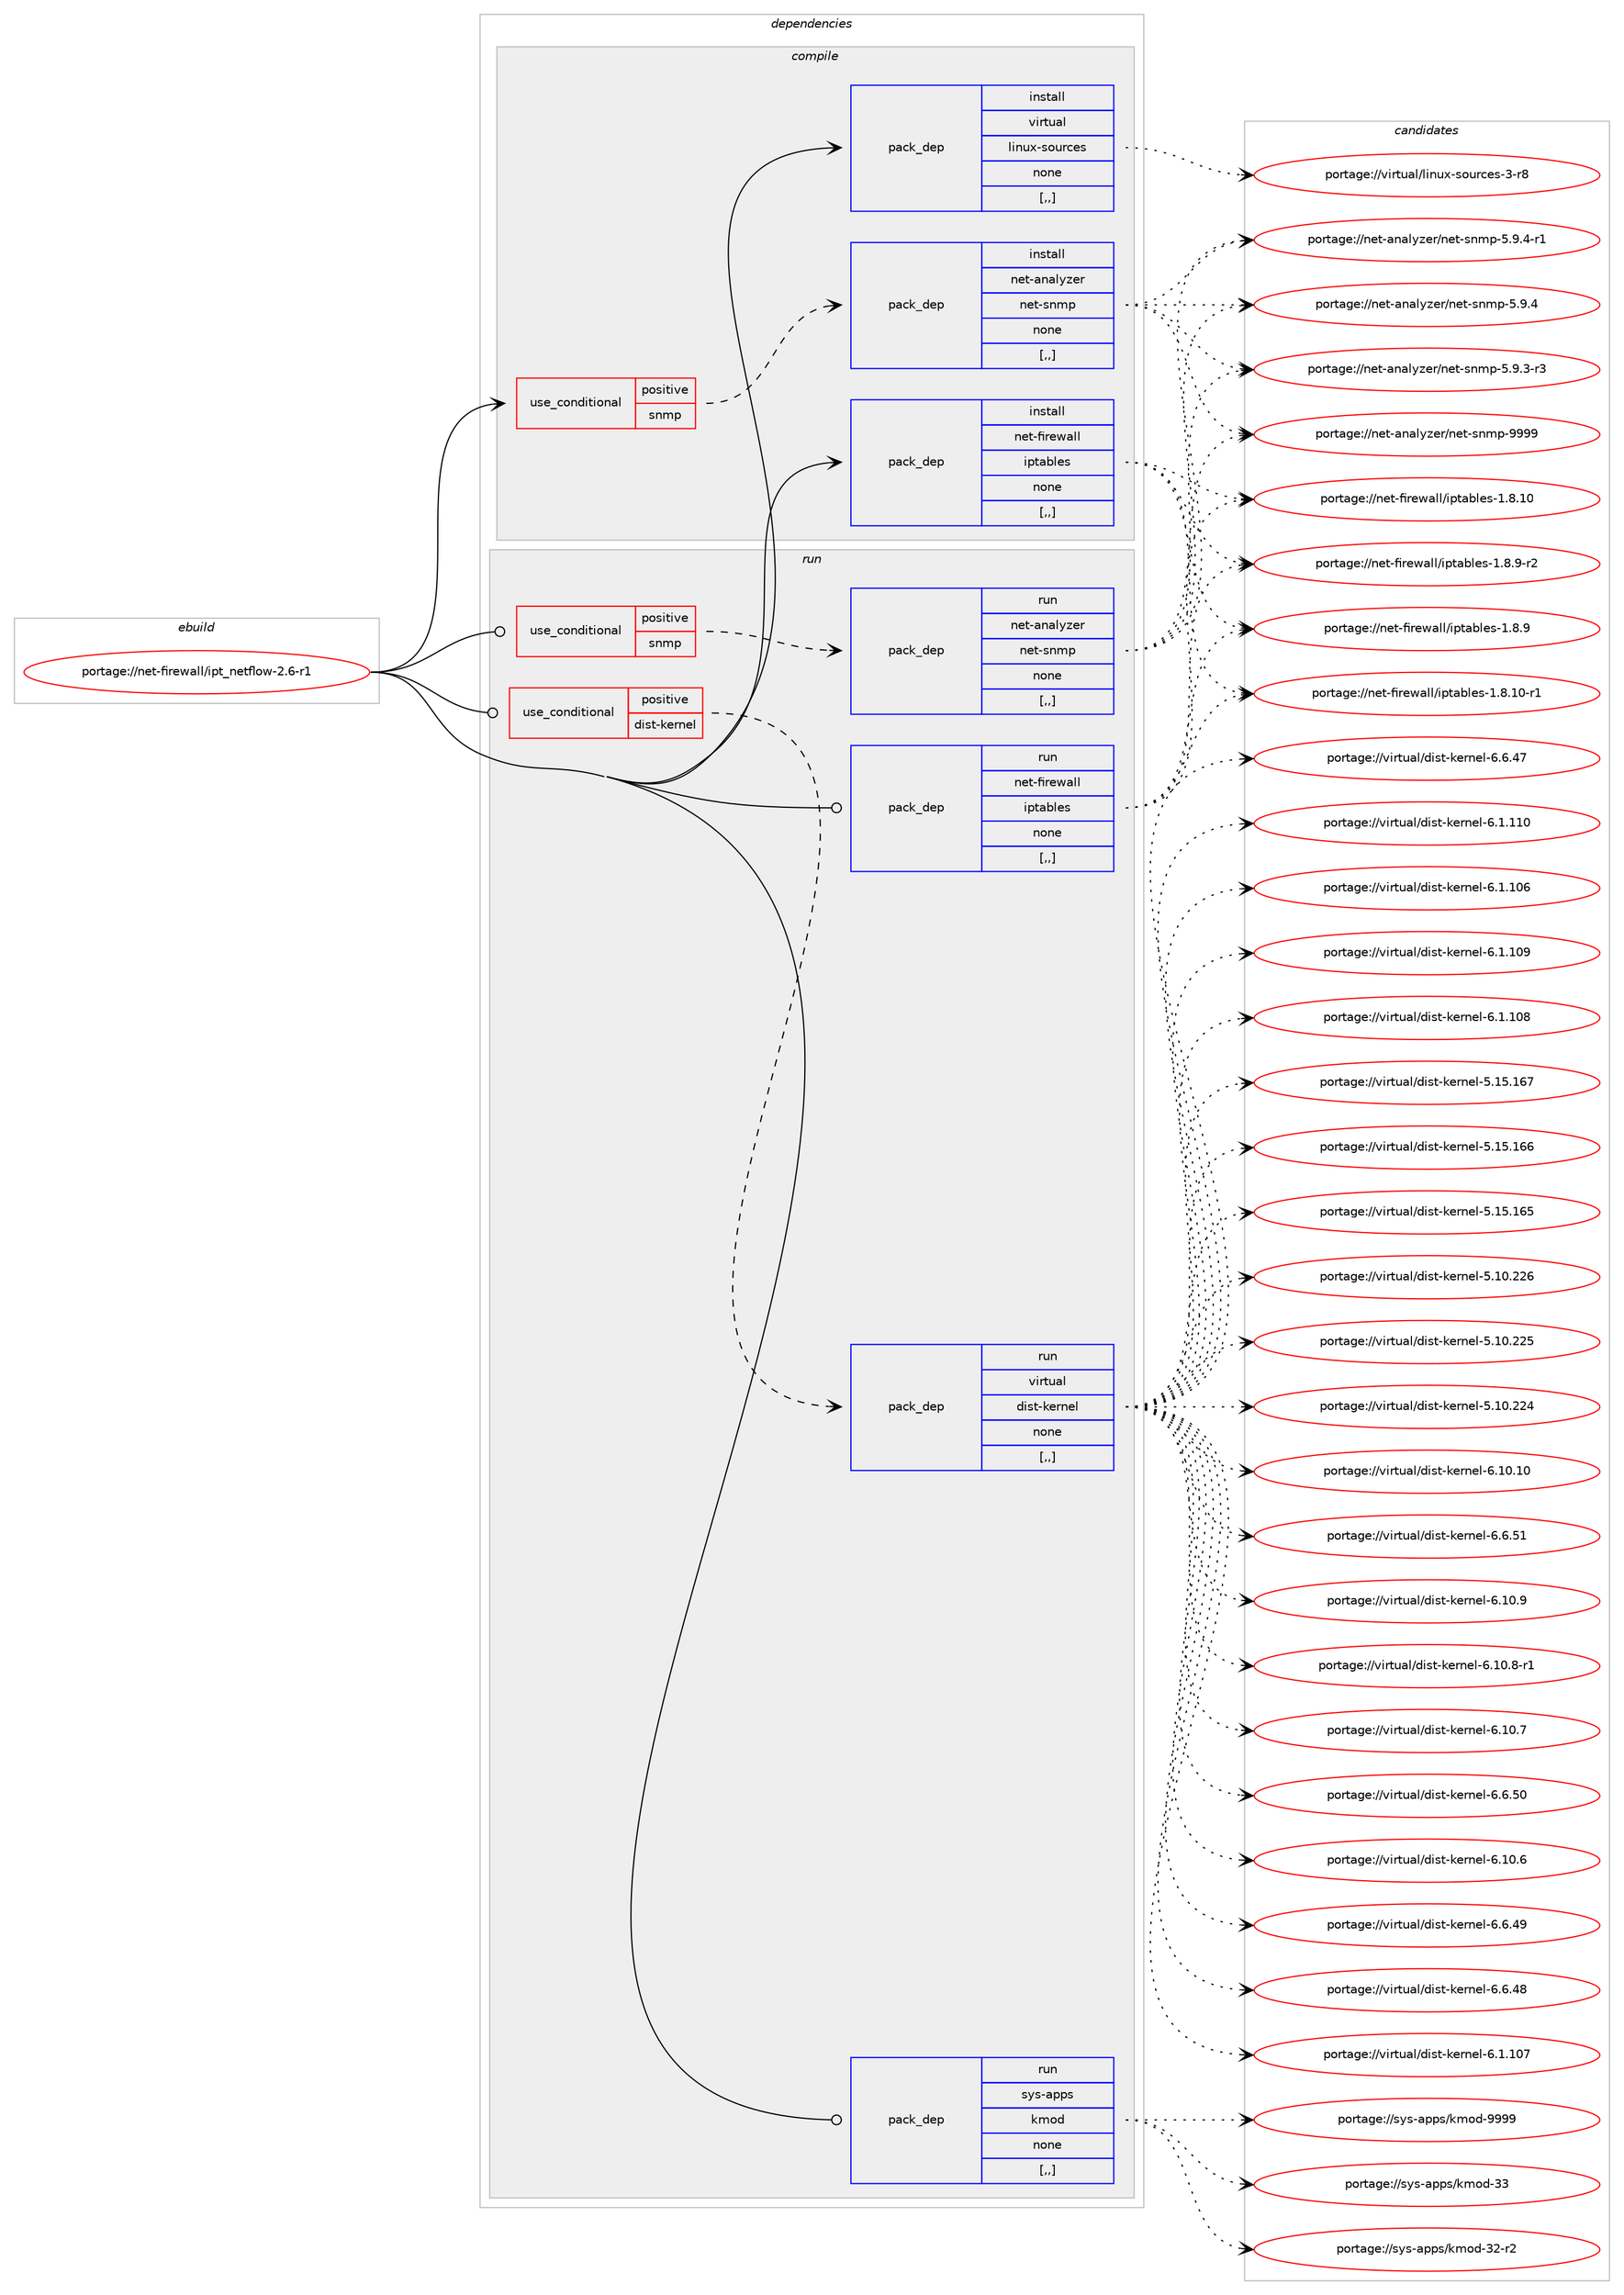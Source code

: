 digraph prolog {

# *************
# Graph options
# *************

newrank=true;
concentrate=true;
compound=true;
graph [rankdir=LR,fontname=Helvetica,fontsize=10,ranksep=1.5];#, ranksep=2.5, nodesep=0.2];
edge  [arrowhead=vee];
node  [fontname=Helvetica,fontsize=10];

# **********
# The ebuild
# **********

subgraph cluster_leftcol {
color=gray;
label=<<i>ebuild</i>>;
id [label="portage://net-firewall/ipt_netflow-2.6-r1", color=red, width=4, href="../net-firewall/ipt_netflow-2.6-r1.svg"];
}

# ****************
# The dependencies
# ****************

subgraph cluster_midcol {
color=gray;
label=<<i>dependencies</i>>;
subgraph cluster_compile {
fillcolor="#eeeeee";
style=filled;
label=<<i>compile</i>>;
subgraph cond224519 {
dependency859176 [label=<<TABLE BORDER="0" CELLBORDER="1" CELLSPACING="0" CELLPADDING="4"><TR><TD ROWSPAN="3" CELLPADDING="10">use_conditional</TD></TR><TR><TD>positive</TD></TR><TR><TD>snmp</TD></TR></TABLE>>, shape=none, color=red];
subgraph pack628297 {
dependency859177 [label=<<TABLE BORDER="0" CELLBORDER="1" CELLSPACING="0" CELLPADDING="4" WIDTH="220"><TR><TD ROWSPAN="6" CELLPADDING="30">pack_dep</TD></TR><TR><TD WIDTH="110">install</TD></TR><TR><TD>net-analyzer</TD></TR><TR><TD>net-snmp</TD></TR><TR><TD>none</TD></TR><TR><TD>[,,]</TD></TR></TABLE>>, shape=none, color=blue];
}
dependency859176:e -> dependency859177:w [weight=20,style="dashed",arrowhead="vee"];
}
id:e -> dependency859176:w [weight=20,style="solid",arrowhead="vee"];
subgraph pack628298 {
dependency859178 [label=<<TABLE BORDER="0" CELLBORDER="1" CELLSPACING="0" CELLPADDING="4" WIDTH="220"><TR><TD ROWSPAN="6" CELLPADDING="30">pack_dep</TD></TR><TR><TD WIDTH="110">install</TD></TR><TR><TD>net-firewall</TD></TR><TR><TD>iptables</TD></TR><TR><TD>none</TD></TR><TR><TD>[,,]</TD></TR></TABLE>>, shape=none, color=blue];
}
id:e -> dependency859178:w [weight=20,style="solid",arrowhead="vee"];
subgraph pack628299 {
dependency859179 [label=<<TABLE BORDER="0" CELLBORDER="1" CELLSPACING="0" CELLPADDING="4" WIDTH="220"><TR><TD ROWSPAN="6" CELLPADDING="30">pack_dep</TD></TR><TR><TD WIDTH="110">install</TD></TR><TR><TD>virtual</TD></TR><TR><TD>linux-sources</TD></TR><TR><TD>none</TD></TR><TR><TD>[,,]</TD></TR></TABLE>>, shape=none, color=blue];
}
id:e -> dependency859179:w [weight=20,style="solid",arrowhead="vee"];
}
subgraph cluster_compileandrun {
fillcolor="#eeeeee";
style=filled;
label=<<i>compile and run</i>>;
}
subgraph cluster_run {
fillcolor="#eeeeee";
style=filled;
label=<<i>run</i>>;
subgraph cond224520 {
dependency859180 [label=<<TABLE BORDER="0" CELLBORDER="1" CELLSPACING="0" CELLPADDING="4"><TR><TD ROWSPAN="3" CELLPADDING="10">use_conditional</TD></TR><TR><TD>positive</TD></TR><TR><TD>dist-kernel</TD></TR></TABLE>>, shape=none, color=red];
subgraph pack628300 {
dependency859181 [label=<<TABLE BORDER="0" CELLBORDER="1" CELLSPACING="0" CELLPADDING="4" WIDTH="220"><TR><TD ROWSPAN="6" CELLPADDING="30">pack_dep</TD></TR><TR><TD WIDTH="110">run</TD></TR><TR><TD>virtual</TD></TR><TR><TD>dist-kernel</TD></TR><TR><TD>none</TD></TR><TR><TD>[,,]</TD></TR></TABLE>>, shape=none, color=blue];
}
dependency859180:e -> dependency859181:w [weight=20,style="dashed",arrowhead="vee"];
}
id:e -> dependency859180:w [weight=20,style="solid",arrowhead="odot"];
subgraph cond224521 {
dependency859182 [label=<<TABLE BORDER="0" CELLBORDER="1" CELLSPACING="0" CELLPADDING="4"><TR><TD ROWSPAN="3" CELLPADDING="10">use_conditional</TD></TR><TR><TD>positive</TD></TR><TR><TD>snmp</TD></TR></TABLE>>, shape=none, color=red];
subgraph pack628301 {
dependency859183 [label=<<TABLE BORDER="0" CELLBORDER="1" CELLSPACING="0" CELLPADDING="4" WIDTH="220"><TR><TD ROWSPAN="6" CELLPADDING="30">pack_dep</TD></TR><TR><TD WIDTH="110">run</TD></TR><TR><TD>net-analyzer</TD></TR><TR><TD>net-snmp</TD></TR><TR><TD>none</TD></TR><TR><TD>[,,]</TD></TR></TABLE>>, shape=none, color=blue];
}
dependency859182:e -> dependency859183:w [weight=20,style="dashed",arrowhead="vee"];
}
id:e -> dependency859182:w [weight=20,style="solid",arrowhead="odot"];
subgraph pack628302 {
dependency859184 [label=<<TABLE BORDER="0" CELLBORDER="1" CELLSPACING="0" CELLPADDING="4" WIDTH="220"><TR><TD ROWSPAN="6" CELLPADDING="30">pack_dep</TD></TR><TR><TD WIDTH="110">run</TD></TR><TR><TD>net-firewall</TD></TR><TR><TD>iptables</TD></TR><TR><TD>none</TD></TR><TR><TD>[,,]</TD></TR></TABLE>>, shape=none, color=blue];
}
id:e -> dependency859184:w [weight=20,style="solid",arrowhead="odot"];
subgraph pack628303 {
dependency859185 [label=<<TABLE BORDER="0" CELLBORDER="1" CELLSPACING="0" CELLPADDING="4" WIDTH="220"><TR><TD ROWSPAN="6" CELLPADDING="30">pack_dep</TD></TR><TR><TD WIDTH="110">run</TD></TR><TR><TD>sys-apps</TD></TR><TR><TD>kmod</TD></TR><TR><TD>none</TD></TR><TR><TD>[,,]</TD></TR></TABLE>>, shape=none, color=blue];
}
id:e -> dependency859185:w [weight=20,style="solid",arrowhead="odot"];
}
}

# **************
# The candidates
# **************

subgraph cluster_choices {
rank=same;
color=gray;
label=<<i>candidates</i>>;

subgraph choice628297 {
color=black;
nodesep=1;
choice11010111645971109710812112210111447110101116451151101091124557575757 [label="portage://net-analyzer/net-snmp-9999", color=red, width=4,href="../net-analyzer/net-snmp-9999.svg"];
choice11010111645971109710812112210111447110101116451151101091124553465746524511449 [label="portage://net-analyzer/net-snmp-5.9.4-r1", color=red, width=4,href="../net-analyzer/net-snmp-5.9.4-r1.svg"];
choice1101011164597110971081211221011144711010111645115110109112455346574652 [label="portage://net-analyzer/net-snmp-5.9.4", color=red, width=4,href="../net-analyzer/net-snmp-5.9.4.svg"];
choice11010111645971109710812112210111447110101116451151101091124553465746514511451 [label="portage://net-analyzer/net-snmp-5.9.3-r3", color=red, width=4,href="../net-analyzer/net-snmp-5.9.3-r3.svg"];
dependency859177:e -> choice11010111645971109710812112210111447110101116451151101091124557575757:w [style=dotted,weight="100"];
dependency859177:e -> choice11010111645971109710812112210111447110101116451151101091124553465746524511449:w [style=dotted,weight="100"];
dependency859177:e -> choice1101011164597110971081211221011144711010111645115110109112455346574652:w [style=dotted,weight="100"];
dependency859177:e -> choice11010111645971109710812112210111447110101116451151101091124553465746514511451:w [style=dotted,weight="100"];
}
subgraph choice628298 {
color=black;
nodesep=1;
choice1101011164510210511410111997108108471051121169798108101115454946564649484511449 [label="portage://net-firewall/iptables-1.8.10-r1", color=red, width=4,href="../net-firewall/iptables-1.8.10-r1.svg"];
choice110101116451021051141011199710810847105112116979810810111545494656464948 [label="portage://net-firewall/iptables-1.8.10", color=red, width=4,href="../net-firewall/iptables-1.8.10.svg"];
choice11010111645102105114101119971081084710511211697981081011154549465646574511450 [label="portage://net-firewall/iptables-1.8.9-r2", color=red, width=4,href="../net-firewall/iptables-1.8.9-r2.svg"];
choice1101011164510210511410111997108108471051121169798108101115454946564657 [label="portage://net-firewall/iptables-1.8.9", color=red, width=4,href="../net-firewall/iptables-1.8.9.svg"];
dependency859178:e -> choice1101011164510210511410111997108108471051121169798108101115454946564649484511449:w [style=dotted,weight="100"];
dependency859178:e -> choice110101116451021051141011199710810847105112116979810810111545494656464948:w [style=dotted,weight="100"];
dependency859178:e -> choice11010111645102105114101119971081084710511211697981081011154549465646574511450:w [style=dotted,weight="100"];
dependency859178:e -> choice1101011164510210511410111997108108471051121169798108101115454946564657:w [style=dotted,weight="100"];
}
subgraph choice628299 {
color=black;
nodesep=1;
choice1181051141161179710847108105110117120451151111171149910111545514511456 [label="portage://virtual/linux-sources-3-r8", color=red, width=4,href="../virtual/linux-sources-3-r8.svg"];
dependency859179:e -> choice1181051141161179710847108105110117120451151111171149910111545514511456:w [style=dotted,weight="100"];
}
subgraph choice628300 {
color=black;
nodesep=1;
choice1181051141161179710847100105115116451071011141101011084554464948464948 [label="portage://virtual/dist-kernel-6.10.10", color=red, width=4,href="../virtual/dist-kernel-6.10.10.svg"];
choice11810511411611797108471001051151164510710111411010110845544649484657 [label="portage://virtual/dist-kernel-6.10.9", color=red, width=4,href="../virtual/dist-kernel-6.10.9.svg"];
choice118105114116117971084710010511511645107101114110101108455446494846564511449 [label="portage://virtual/dist-kernel-6.10.8-r1", color=red, width=4,href="../virtual/dist-kernel-6.10.8-r1.svg"];
choice11810511411611797108471001051151164510710111411010110845544649484655 [label="portage://virtual/dist-kernel-6.10.7", color=red, width=4,href="../virtual/dist-kernel-6.10.7.svg"];
choice11810511411611797108471001051151164510710111411010110845544649484654 [label="portage://virtual/dist-kernel-6.10.6", color=red, width=4,href="../virtual/dist-kernel-6.10.6.svg"];
choice11810511411611797108471001051151164510710111411010110845544654465349 [label="portage://virtual/dist-kernel-6.6.51", color=red, width=4,href="../virtual/dist-kernel-6.6.51.svg"];
choice11810511411611797108471001051151164510710111411010110845544654465348 [label="portage://virtual/dist-kernel-6.6.50", color=red, width=4,href="../virtual/dist-kernel-6.6.50.svg"];
choice11810511411611797108471001051151164510710111411010110845544654465257 [label="portage://virtual/dist-kernel-6.6.49", color=red, width=4,href="../virtual/dist-kernel-6.6.49.svg"];
choice11810511411611797108471001051151164510710111411010110845544654465256 [label="portage://virtual/dist-kernel-6.6.48", color=red, width=4,href="../virtual/dist-kernel-6.6.48.svg"];
choice11810511411611797108471001051151164510710111411010110845544654465255 [label="portage://virtual/dist-kernel-6.6.47", color=red, width=4,href="../virtual/dist-kernel-6.6.47.svg"];
choice1181051141161179710847100105115116451071011141101011084554464946494948 [label="portage://virtual/dist-kernel-6.1.110", color=red, width=4,href="../virtual/dist-kernel-6.1.110.svg"];
choice1181051141161179710847100105115116451071011141101011084554464946494857 [label="portage://virtual/dist-kernel-6.1.109", color=red, width=4,href="../virtual/dist-kernel-6.1.109.svg"];
choice1181051141161179710847100105115116451071011141101011084554464946494856 [label="portage://virtual/dist-kernel-6.1.108", color=red, width=4,href="../virtual/dist-kernel-6.1.108.svg"];
choice1181051141161179710847100105115116451071011141101011084554464946494855 [label="portage://virtual/dist-kernel-6.1.107", color=red, width=4,href="../virtual/dist-kernel-6.1.107.svg"];
choice1181051141161179710847100105115116451071011141101011084554464946494854 [label="portage://virtual/dist-kernel-6.1.106", color=red, width=4,href="../virtual/dist-kernel-6.1.106.svg"];
choice118105114116117971084710010511511645107101114110101108455346495346495455 [label="portage://virtual/dist-kernel-5.15.167", color=red, width=4,href="../virtual/dist-kernel-5.15.167.svg"];
choice118105114116117971084710010511511645107101114110101108455346495346495454 [label="portage://virtual/dist-kernel-5.15.166", color=red, width=4,href="../virtual/dist-kernel-5.15.166.svg"];
choice118105114116117971084710010511511645107101114110101108455346495346495453 [label="portage://virtual/dist-kernel-5.15.165", color=red, width=4,href="../virtual/dist-kernel-5.15.165.svg"];
choice118105114116117971084710010511511645107101114110101108455346494846505054 [label="portage://virtual/dist-kernel-5.10.226", color=red, width=4,href="../virtual/dist-kernel-5.10.226.svg"];
choice118105114116117971084710010511511645107101114110101108455346494846505053 [label="portage://virtual/dist-kernel-5.10.225", color=red, width=4,href="../virtual/dist-kernel-5.10.225.svg"];
choice118105114116117971084710010511511645107101114110101108455346494846505052 [label="portage://virtual/dist-kernel-5.10.224", color=red, width=4,href="../virtual/dist-kernel-5.10.224.svg"];
dependency859181:e -> choice1181051141161179710847100105115116451071011141101011084554464948464948:w [style=dotted,weight="100"];
dependency859181:e -> choice11810511411611797108471001051151164510710111411010110845544649484657:w [style=dotted,weight="100"];
dependency859181:e -> choice118105114116117971084710010511511645107101114110101108455446494846564511449:w [style=dotted,weight="100"];
dependency859181:e -> choice11810511411611797108471001051151164510710111411010110845544649484655:w [style=dotted,weight="100"];
dependency859181:e -> choice11810511411611797108471001051151164510710111411010110845544649484654:w [style=dotted,weight="100"];
dependency859181:e -> choice11810511411611797108471001051151164510710111411010110845544654465349:w [style=dotted,weight="100"];
dependency859181:e -> choice11810511411611797108471001051151164510710111411010110845544654465348:w [style=dotted,weight="100"];
dependency859181:e -> choice11810511411611797108471001051151164510710111411010110845544654465257:w [style=dotted,weight="100"];
dependency859181:e -> choice11810511411611797108471001051151164510710111411010110845544654465256:w [style=dotted,weight="100"];
dependency859181:e -> choice11810511411611797108471001051151164510710111411010110845544654465255:w [style=dotted,weight="100"];
dependency859181:e -> choice1181051141161179710847100105115116451071011141101011084554464946494948:w [style=dotted,weight="100"];
dependency859181:e -> choice1181051141161179710847100105115116451071011141101011084554464946494857:w [style=dotted,weight="100"];
dependency859181:e -> choice1181051141161179710847100105115116451071011141101011084554464946494856:w [style=dotted,weight="100"];
dependency859181:e -> choice1181051141161179710847100105115116451071011141101011084554464946494855:w [style=dotted,weight="100"];
dependency859181:e -> choice1181051141161179710847100105115116451071011141101011084554464946494854:w [style=dotted,weight="100"];
dependency859181:e -> choice118105114116117971084710010511511645107101114110101108455346495346495455:w [style=dotted,weight="100"];
dependency859181:e -> choice118105114116117971084710010511511645107101114110101108455346495346495454:w [style=dotted,weight="100"];
dependency859181:e -> choice118105114116117971084710010511511645107101114110101108455346495346495453:w [style=dotted,weight="100"];
dependency859181:e -> choice118105114116117971084710010511511645107101114110101108455346494846505054:w [style=dotted,weight="100"];
dependency859181:e -> choice118105114116117971084710010511511645107101114110101108455346494846505053:w [style=dotted,weight="100"];
dependency859181:e -> choice118105114116117971084710010511511645107101114110101108455346494846505052:w [style=dotted,weight="100"];
}
subgraph choice628301 {
color=black;
nodesep=1;
choice11010111645971109710812112210111447110101116451151101091124557575757 [label="portage://net-analyzer/net-snmp-9999", color=red, width=4,href="../net-analyzer/net-snmp-9999.svg"];
choice11010111645971109710812112210111447110101116451151101091124553465746524511449 [label="portage://net-analyzer/net-snmp-5.9.4-r1", color=red, width=4,href="../net-analyzer/net-snmp-5.9.4-r1.svg"];
choice1101011164597110971081211221011144711010111645115110109112455346574652 [label="portage://net-analyzer/net-snmp-5.9.4", color=red, width=4,href="../net-analyzer/net-snmp-5.9.4.svg"];
choice11010111645971109710812112210111447110101116451151101091124553465746514511451 [label="portage://net-analyzer/net-snmp-5.9.3-r3", color=red, width=4,href="../net-analyzer/net-snmp-5.9.3-r3.svg"];
dependency859183:e -> choice11010111645971109710812112210111447110101116451151101091124557575757:w [style=dotted,weight="100"];
dependency859183:e -> choice11010111645971109710812112210111447110101116451151101091124553465746524511449:w [style=dotted,weight="100"];
dependency859183:e -> choice1101011164597110971081211221011144711010111645115110109112455346574652:w [style=dotted,weight="100"];
dependency859183:e -> choice11010111645971109710812112210111447110101116451151101091124553465746514511451:w [style=dotted,weight="100"];
}
subgraph choice628302 {
color=black;
nodesep=1;
choice1101011164510210511410111997108108471051121169798108101115454946564649484511449 [label="portage://net-firewall/iptables-1.8.10-r1", color=red, width=4,href="../net-firewall/iptables-1.8.10-r1.svg"];
choice110101116451021051141011199710810847105112116979810810111545494656464948 [label="portage://net-firewall/iptables-1.8.10", color=red, width=4,href="../net-firewall/iptables-1.8.10.svg"];
choice11010111645102105114101119971081084710511211697981081011154549465646574511450 [label="portage://net-firewall/iptables-1.8.9-r2", color=red, width=4,href="../net-firewall/iptables-1.8.9-r2.svg"];
choice1101011164510210511410111997108108471051121169798108101115454946564657 [label="portage://net-firewall/iptables-1.8.9", color=red, width=4,href="../net-firewall/iptables-1.8.9.svg"];
dependency859184:e -> choice1101011164510210511410111997108108471051121169798108101115454946564649484511449:w [style=dotted,weight="100"];
dependency859184:e -> choice110101116451021051141011199710810847105112116979810810111545494656464948:w [style=dotted,weight="100"];
dependency859184:e -> choice11010111645102105114101119971081084710511211697981081011154549465646574511450:w [style=dotted,weight="100"];
dependency859184:e -> choice1101011164510210511410111997108108471051121169798108101115454946564657:w [style=dotted,weight="100"];
}
subgraph choice628303 {
color=black;
nodesep=1;
choice1151211154597112112115471071091111004557575757 [label="portage://sys-apps/kmod-9999", color=red, width=4,href="../sys-apps/kmod-9999.svg"];
choice115121115459711211211547107109111100455151 [label="portage://sys-apps/kmod-33", color=red, width=4,href="../sys-apps/kmod-33.svg"];
choice1151211154597112112115471071091111004551504511450 [label="portage://sys-apps/kmod-32-r2", color=red, width=4,href="../sys-apps/kmod-32-r2.svg"];
dependency859185:e -> choice1151211154597112112115471071091111004557575757:w [style=dotted,weight="100"];
dependency859185:e -> choice115121115459711211211547107109111100455151:w [style=dotted,weight="100"];
dependency859185:e -> choice1151211154597112112115471071091111004551504511450:w [style=dotted,weight="100"];
}
}

}
